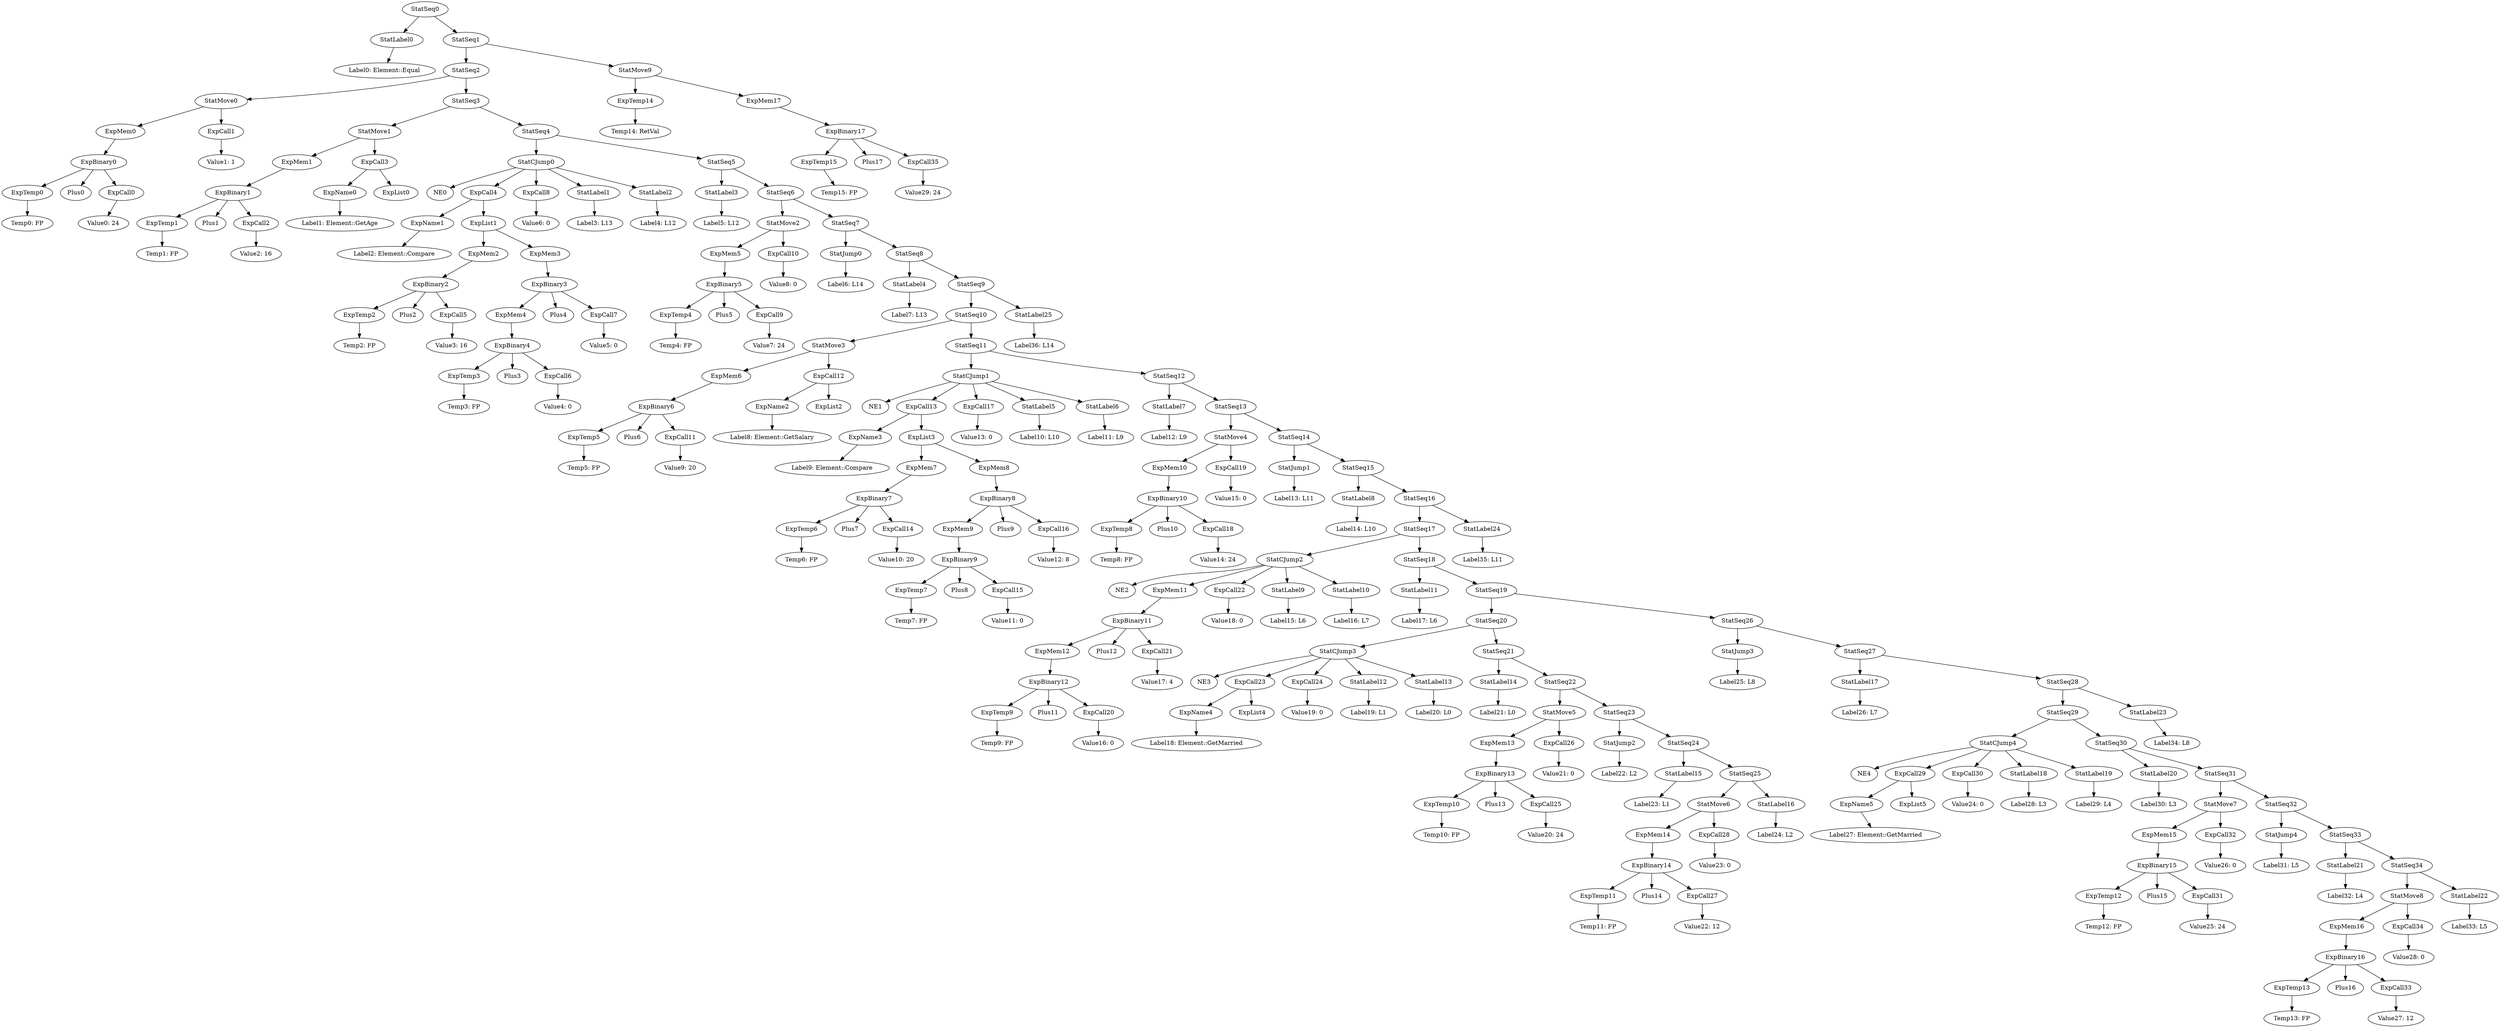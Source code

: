 digraph {
	ordering = out;
	ExpMem17 -> ExpBinary17;
	ExpCall35 -> "Value29: 24";
	ExpTemp15 -> "Temp15: FP";
	StatMove9 -> ExpTemp14;
	StatMove9 -> ExpMem17;
	ExpTemp14 -> "Temp14: RetVal";
	StatSeq9 -> StatSeq10;
	StatSeq9 -> StatLabel25;
	StatSeq28 -> StatSeq29;
	StatSeq28 -> StatLabel23;
	StatSeq34 -> StatMove8;
	StatSeq34 -> StatLabel22;
	ExpCall34 -> "Value28: 0";
	ExpCall33 -> "Value27: 12";
	ExpTemp13 -> "Temp13: FP";
	StatSeq32 -> StatJump4;
	StatSeq32 -> StatSeq33;
	StatJump4 -> "Label31: L5";
	ExpCall32 -> "Value26: 0";
	StatMove7 -> ExpMem15;
	StatMove7 -> ExpCall32;
	ExpCall31 -> "Value25: 24";
	ExpCall30 -> "Value24: 0";
	StatSeq19 -> StatSeq20;
	StatSeq19 -> StatSeq26;
	StatSeq25 -> StatMove6;
	StatSeq25 -> StatLabel16;
	ExpCall28 -> "Value23: 0";
	StatSeq26 -> StatJump3;
	StatSeq26 -> StatSeq27;
	StatMove6 -> ExpMem14;
	StatMove6 -> ExpCall28;
	ExpMem14 -> ExpBinary14;
	StatSeq31 -> StatMove7;
	StatSeq31 -> StatSeq32;
	ExpTemp11 -> "Temp11: FP";
	StatSeq24 -> StatLabel15;
	StatSeq24 -> StatSeq25;
	StatLabel15 -> "Label23: L1";
	StatSeq22 -> StatMove5;
	StatSeq22 -> StatSeq23;
	ExpBinary16 -> ExpTemp13;
	ExpBinary16 -> Plus16;
	ExpBinary16 -> ExpCall33;
	ExpCall26 -> "Value21: 0";
	ExpMem13 -> ExpBinary13;
	StatSeq21 -> StatLabel14;
	StatSeq21 -> StatSeq22;
	StatLabel14 -> "Label21: L0";
	StatLabel13 -> "Label20: L0";
	StatLabel12 -> "Label19: L1";
	StatLabel17 -> "Label26: L7";
	ExpCall24 -> "Value19: 0";
	StatSeq29 -> StatCJump4;
	StatSeq29 -> StatSeq30;
	ExpCall23 -> ExpName4;
	ExpCall23 -> ExpList4;
	ExpName4 -> "Label18: Element::GetMarried";
	StatCJump3 -> NE3;
	StatCJump3 -> ExpCall23;
	StatCJump3 -> ExpCall24;
	StatCJump3 -> StatLabel12;
	StatCJump3 -> StatLabel13;
	StatSeq18 -> StatLabel11;
	StatSeq18 -> StatSeq19;
	StatJump2 -> "Label22: L2";
	StatLabel10 -> "Label16: L7";
	StatLabel25 -> "Label36: L14";
	StatLabel9 -> "Label15: L6";
	ExpMem11 -> ExpBinary11;
	StatLabel24 -> "Label35: L11";
	ExpBinary13 -> ExpTemp10;
	ExpBinary13 -> Plus13;
	ExpBinary13 -> ExpCall25;
	StatMove2 -> ExpMem5;
	StatMove2 -> ExpCall10;
	ExpBinary5 -> ExpTemp4;
	ExpBinary5 -> Plus5;
	ExpBinary5 -> ExpCall9;
	StatSeq20 -> StatCJump3;
	StatSeq20 -> StatSeq21;
	StatSeq11 -> StatCJump1;
	StatSeq11 -> StatSeq12;
	ExpCall9 -> "Value7: 24";
	ExpMem3 -> ExpBinary3;
	StatMove8 -> ExpMem16;
	StatMove8 -> ExpCall34;
	StatLabel7 -> "Label12: L9";
	StatSeq6 -> StatMove2;
	StatSeq6 -> StatSeq7;
	StatLabel8 -> "Label14: L10";
	ExpCall10 -> "Value8: 0";
	ExpTemp3 -> "Temp3: FP";
	StatSeq8 -> StatLabel4;
	StatSeq8 -> StatSeq9;
	StatLabel23 -> "Label34: L8";
	ExpCall27 -> "Value22: 12";
	StatSeq2 -> StatMove0;
	StatSeq2 -> StatSeq3;
	ExpCall20 -> "Value16: 0";
	StatLabel16 -> "Label24: L2";
	ExpBinary1 -> ExpTemp1;
	ExpBinary1 -> Plus1;
	ExpBinary1 -> ExpCall2;
	ExpMem0 -> ExpBinary0;
	ExpCall18 -> "Value14: 24";
	ExpCall8 -> "Value6: 0";
	StatJump0 -> "Label6: L14";
	ExpCall1 -> "Value1: 1";
	StatLabel1 -> "Label3: L13";
	StatSeq1 -> StatSeq2;
	StatSeq1 -> StatMove9;
	StatLabel22 -> "Label33: L5";
	ExpMem2 -> ExpBinary2;
	ExpCall0 -> "Value0: 24";
	ExpBinary2 -> ExpTemp2;
	ExpBinary2 -> Plus2;
	ExpBinary2 -> ExpCall5;
	StatSeq30 -> StatLabel20;
	StatSeq30 -> StatSeq31;
	StatSeq17 -> StatCJump2;
	StatSeq17 -> StatSeq18;
	StatLabel0 -> "Label0: Element::Equal";
	ExpMem5 -> ExpBinary5;
	ExpBinary4 -> ExpTemp3;
	ExpBinary4 -> Plus3;
	ExpBinary4 -> ExpCall6;
	ExpList1 -> ExpMem2;
	ExpList1 -> ExpMem3;
	ExpTemp1 -> "Temp1: FP";
	StatSeq0 -> StatLabel0;
	StatSeq0 -> StatSeq1;
	ExpTemp0 -> "Temp0: FP";
	ExpTemp7 -> "Temp7: FP";
	StatMove0 -> ExpMem0;
	StatMove0 -> ExpCall1;
	ExpBinary15 -> ExpTemp12;
	ExpBinary15 -> Plus15;
	ExpBinary15 -> ExpCall31;
	ExpCall2 -> "Value2: 16";
	StatSeq3 -> StatMove1;
	StatSeq3 -> StatSeq4;
	StatLabel3 -> "Label5: L12";
	ExpBinary3 -> ExpMem4;
	ExpBinary3 -> Plus4;
	ExpBinary3 -> ExpCall7;
	ExpMem7 -> ExpBinary7;
	StatSeq15 -> StatLabel8;
	StatSeq15 -> StatSeq16;
	StatSeq33 -> StatLabel21;
	StatSeq33 -> StatSeq34;
	ExpBinary11 -> ExpMem12;
	ExpBinary11 -> Plus12;
	ExpBinary11 -> ExpCall21;
	ExpMem4 -> ExpBinary4;
	ExpBinary0 -> ExpTemp0;
	ExpBinary0 -> Plus0;
	ExpBinary0 -> ExpCall0;
	ExpMem1 -> ExpBinary1;
	ExpName1 -> "Label2: Element::Compare";
	StatSeq10 -> StatMove3;
	StatSeq10 -> StatSeq11;
	StatSeq14 -> StatJump1;
	StatSeq14 -> StatSeq15;
	ExpName0 -> "Label1: Element::GetAge";
	ExpBinary14 -> ExpTemp11;
	ExpBinary14 -> Plus14;
	ExpBinary14 -> ExpCall27;
	StatSeq5 -> StatLabel3;
	StatSeq5 -> StatSeq6;
	StatMove1 -> ExpMem1;
	StatMove1 -> ExpCall3;
	ExpMem9 -> ExpBinary9;
	StatSeq13 -> StatMove4;
	StatSeq13 -> StatSeq14;
	StatCJump0 -> NE0;
	StatCJump0 -> ExpCall4;
	StatCJump0 -> ExpCall8;
	StatCJump0 -> StatLabel1;
	StatCJump0 -> StatLabel2;
	ExpCall5 -> "Value3: 16";
	StatLabel11 -> "Label17: L6";
	ExpTemp2 -> "Temp2: FP";
	StatSeq16 -> StatSeq17;
	StatSeq16 -> StatLabel24;
	StatSeq7 -> StatJump0;
	StatSeq7 -> StatSeq8;
	ExpName2 -> "Label8: Element::GetSalary";
	ExpName5 -> "Label27: Element::GetMarried";
	ExpBinary12 -> ExpTemp9;
	ExpBinary12 -> Plus11;
	ExpBinary12 -> ExpCall20;
	ExpBinary17 -> ExpTemp15;
	ExpBinary17 -> Plus17;
	ExpBinary17 -> ExpCall35;
	ExpTemp5 -> "Temp5: FP";
	ExpTemp4 -> "Temp4: FP";
	StatLabel5 -> "Label10: L10";
	ExpMem16 -> ExpBinary16;
	ExpBinary6 -> ExpTemp5;
	ExpBinary6 -> Plus6;
	ExpBinary6 -> ExpCall11;
	ExpCall11 -> "Value9: 20";
	ExpMem12 -> ExpBinary12;
	ExpCall29 -> ExpName5;
	ExpCall29 -> ExpList5;
	ExpMem6 -> ExpBinary6;
	StatCJump2 -> NE2;
	StatCJump2 -> ExpMem11;
	StatCJump2 -> ExpCall22;
	StatCJump2 -> StatLabel9;
	StatCJump2 -> StatLabel10;
	StatMove3 -> ExpMem6;
	StatMove3 -> ExpCall12;
	ExpCall22 -> "Value18: 0";
	ExpCall3 -> ExpName0;
	ExpCall3 -> ExpList0;
	StatCJump1 -> NE1;
	StatCJump1 -> ExpCall13;
	StatCJump1 -> ExpCall17;
	StatCJump1 -> StatLabel5;
	StatCJump1 -> StatLabel6;
	ExpName3 -> "Label9: Element::Compare";
	StatLabel21 -> "Label32: L4";
	ExpCall13 -> ExpName3;
	ExpCall13 -> ExpList3;
	ExpMem15 -> ExpBinary15;
	ExpTemp8 -> "Temp8: FP";
	ExpTemp6 -> "Temp6: FP";
	ExpCall25 -> "Value20: 24";
	ExpCall14 -> "Value10: 20";
	StatLabel19 -> "Label29: L4";
	ExpList3 -> ExpMem7;
	ExpList3 -> ExpMem8;
	StatCJump4 -> NE4;
	StatCJump4 -> ExpCall29;
	StatCJump4 -> ExpCall30;
	StatCJump4 -> StatLabel18;
	StatCJump4 -> StatLabel19;
	ExpBinary7 -> ExpTemp6;
	ExpBinary7 -> Plus7;
	ExpBinary7 -> ExpCall14;
	ExpBinary9 -> ExpTemp7;
	ExpBinary9 -> Plus8;
	ExpBinary9 -> ExpCall15;
	StatJump3 -> "Label25: L8";
	ExpCall4 -> ExpName1;
	ExpCall4 -> ExpList1;
	ExpTemp9 -> "Temp9: FP";
	StatSeq27 -> StatLabel17;
	StatSeq27 -> StatSeq28;
	ExpCall15 -> "Value11: 0";
	ExpBinary8 -> ExpMem9;
	ExpBinary8 -> Plus9;
	ExpBinary8 -> ExpCall16;
	StatSeq23 -> StatJump2;
	StatSeq23 -> StatSeq24;
	StatLabel4 -> "Label7: L13";
	ExpCall16 -> "Value12: 8";
	ExpMem8 -> ExpBinary8;
	ExpCall17 -> "Value13: 0";
	ExpTemp12 -> "Temp12: FP";
	StatLabel18 -> "Label28: L3";
	StatLabel6 -> "Label11: L9";
	StatSeq12 -> StatLabel7;
	StatSeq12 -> StatSeq13;
	ExpBinary10 -> ExpTemp8;
	ExpBinary10 -> Plus10;
	ExpBinary10 -> ExpCall18;
	StatLabel20 -> "Label30: L3";
	ExpTemp10 -> "Temp10: FP";
	ExpCall6 -> "Value4: 0";
	ExpMem10 -> ExpBinary10;
	StatMove5 -> ExpMem13;
	StatMove5 -> ExpCall26;
	StatLabel2 -> "Label4: L12";
	ExpCall12 -> ExpName2;
	ExpCall12 -> ExpList2;
	StatMove4 -> ExpMem10;
	StatMove4 -> ExpCall19;
	ExpCall7 -> "Value5: 0";
	ExpCall19 -> "Value15: 0";
	StatSeq4 -> StatCJump0;
	StatSeq4 -> StatSeq5;
	StatJump1 -> "Label13: L11";
	ExpCall21 -> "Value17: 4";
}

